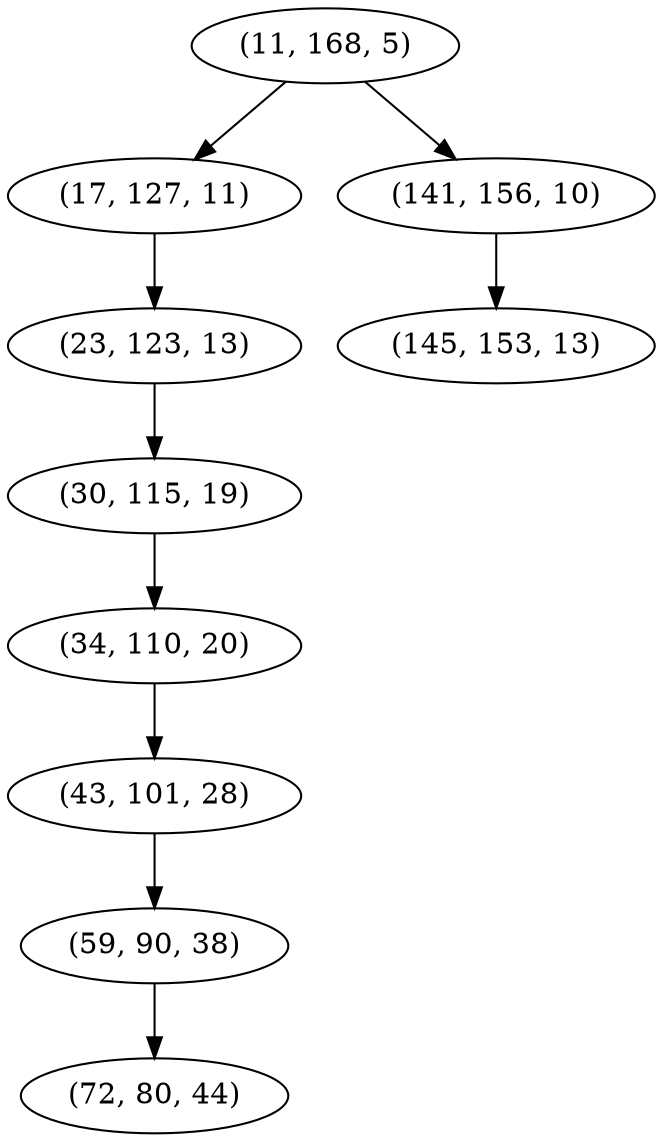 digraph tree {
    "(11, 168, 5)";
    "(17, 127, 11)";
    "(23, 123, 13)";
    "(30, 115, 19)";
    "(34, 110, 20)";
    "(43, 101, 28)";
    "(59, 90, 38)";
    "(72, 80, 44)";
    "(141, 156, 10)";
    "(145, 153, 13)";
    "(11, 168, 5)" -> "(17, 127, 11)";
    "(11, 168, 5)" -> "(141, 156, 10)";
    "(17, 127, 11)" -> "(23, 123, 13)";
    "(23, 123, 13)" -> "(30, 115, 19)";
    "(30, 115, 19)" -> "(34, 110, 20)";
    "(34, 110, 20)" -> "(43, 101, 28)";
    "(43, 101, 28)" -> "(59, 90, 38)";
    "(59, 90, 38)" -> "(72, 80, 44)";
    "(141, 156, 10)" -> "(145, 153, 13)";
}

